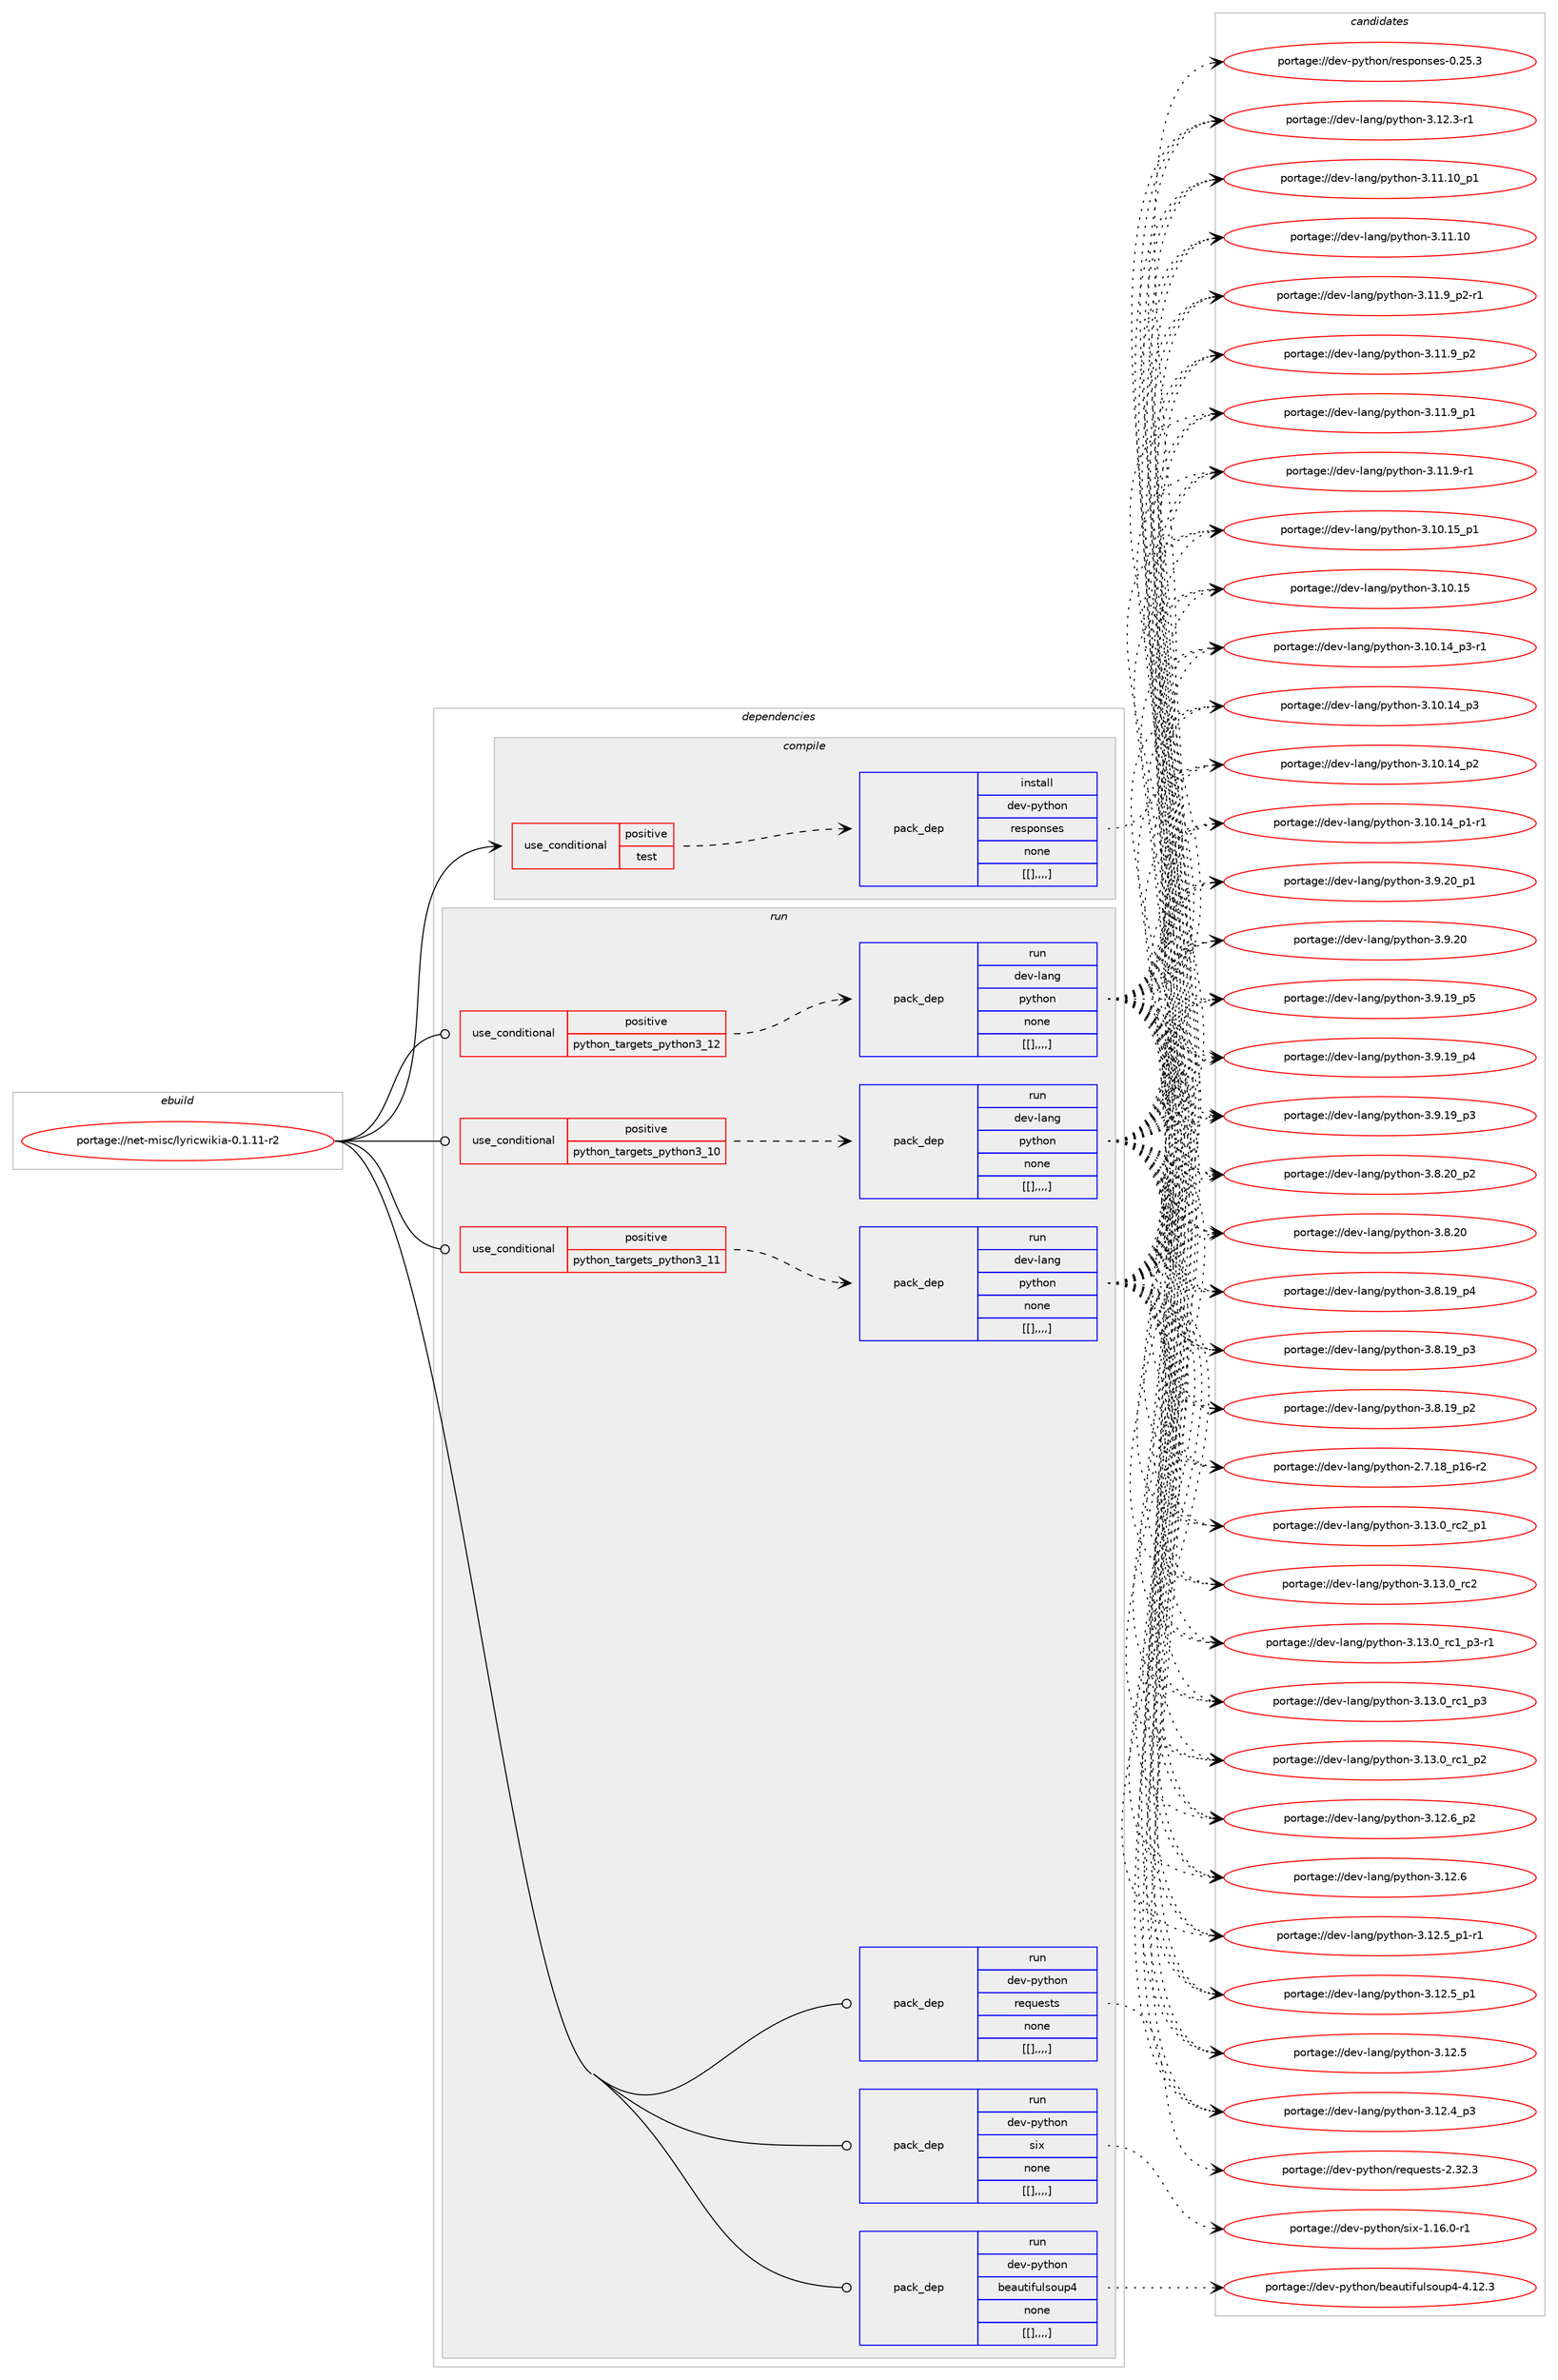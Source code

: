 digraph prolog {

# *************
# Graph options
# *************

newrank=true;
concentrate=true;
compound=true;
graph [rankdir=LR,fontname=Helvetica,fontsize=10,ranksep=1.5];#, ranksep=2.5, nodesep=0.2];
edge  [arrowhead=vee];
node  [fontname=Helvetica,fontsize=10];

# **********
# The ebuild
# **********

subgraph cluster_leftcol {
color=gray;
label=<<i>ebuild</i>>;
id [label="portage://net-misc/lyricwikia-0.1.11-r2", color=red, width=4, href="../net-misc/lyricwikia-0.1.11-r2.svg"];
}

# ****************
# The dependencies
# ****************

subgraph cluster_midcol {
color=gray;
label=<<i>dependencies</i>>;
subgraph cluster_compile {
fillcolor="#eeeeee";
style=filled;
label=<<i>compile</i>>;
subgraph cond101408 {
dependency381712 [label=<<TABLE BORDER="0" CELLBORDER="1" CELLSPACING="0" CELLPADDING="4"><TR><TD ROWSPAN="3" CELLPADDING="10">use_conditional</TD></TR><TR><TD>positive</TD></TR><TR><TD>test</TD></TR></TABLE>>, shape=none, color=red];
subgraph pack277597 {
dependency381713 [label=<<TABLE BORDER="0" CELLBORDER="1" CELLSPACING="0" CELLPADDING="4" WIDTH="220"><TR><TD ROWSPAN="6" CELLPADDING="30">pack_dep</TD></TR><TR><TD WIDTH="110">install</TD></TR><TR><TD>dev-python</TD></TR><TR><TD>responses</TD></TR><TR><TD>none</TD></TR><TR><TD>[[],,,,]</TD></TR></TABLE>>, shape=none, color=blue];
}
dependency381712:e -> dependency381713:w [weight=20,style="dashed",arrowhead="vee"];
}
id:e -> dependency381712:w [weight=20,style="solid",arrowhead="vee"];
}
subgraph cluster_compileandrun {
fillcolor="#eeeeee";
style=filled;
label=<<i>compile and run</i>>;
}
subgraph cluster_run {
fillcolor="#eeeeee";
style=filled;
label=<<i>run</i>>;
subgraph cond101409 {
dependency381714 [label=<<TABLE BORDER="0" CELLBORDER="1" CELLSPACING="0" CELLPADDING="4"><TR><TD ROWSPAN="3" CELLPADDING="10">use_conditional</TD></TR><TR><TD>positive</TD></TR><TR><TD>python_targets_python3_10</TD></TR></TABLE>>, shape=none, color=red];
subgraph pack277598 {
dependency381715 [label=<<TABLE BORDER="0" CELLBORDER="1" CELLSPACING="0" CELLPADDING="4" WIDTH="220"><TR><TD ROWSPAN="6" CELLPADDING="30">pack_dep</TD></TR><TR><TD WIDTH="110">run</TD></TR><TR><TD>dev-lang</TD></TR><TR><TD>python</TD></TR><TR><TD>none</TD></TR><TR><TD>[[],,,,]</TD></TR></TABLE>>, shape=none, color=blue];
}
dependency381714:e -> dependency381715:w [weight=20,style="dashed",arrowhead="vee"];
}
id:e -> dependency381714:w [weight=20,style="solid",arrowhead="odot"];
subgraph cond101410 {
dependency381716 [label=<<TABLE BORDER="0" CELLBORDER="1" CELLSPACING="0" CELLPADDING="4"><TR><TD ROWSPAN="3" CELLPADDING="10">use_conditional</TD></TR><TR><TD>positive</TD></TR><TR><TD>python_targets_python3_11</TD></TR></TABLE>>, shape=none, color=red];
subgraph pack277599 {
dependency381717 [label=<<TABLE BORDER="0" CELLBORDER="1" CELLSPACING="0" CELLPADDING="4" WIDTH="220"><TR><TD ROWSPAN="6" CELLPADDING="30">pack_dep</TD></TR><TR><TD WIDTH="110">run</TD></TR><TR><TD>dev-lang</TD></TR><TR><TD>python</TD></TR><TR><TD>none</TD></TR><TR><TD>[[],,,,]</TD></TR></TABLE>>, shape=none, color=blue];
}
dependency381716:e -> dependency381717:w [weight=20,style="dashed",arrowhead="vee"];
}
id:e -> dependency381716:w [weight=20,style="solid",arrowhead="odot"];
subgraph cond101411 {
dependency381718 [label=<<TABLE BORDER="0" CELLBORDER="1" CELLSPACING="0" CELLPADDING="4"><TR><TD ROWSPAN="3" CELLPADDING="10">use_conditional</TD></TR><TR><TD>positive</TD></TR><TR><TD>python_targets_python3_12</TD></TR></TABLE>>, shape=none, color=red];
subgraph pack277600 {
dependency381719 [label=<<TABLE BORDER="0" CELLBORDER="1" CELLSPACING="0" CELLPADDING="4" WIDTH="220"><TR><TD ROWSPAN="6" CELLPADDING="30">pack_dep</TD></TR><TR><TD WIDTH="110">run</TD></TR><TR><TD>dev-lang</TD></TR><TR><TD>python</TD></TR><TR><TD>none</TD></TR><TR><TD>[[],,,,]</TD></TR></TABLE>>, shape=none, color=blue];
}
dependency381718:e -> dependency381719:w [weight=20,style="dashed",arrowhead="vee"];
}
id:e -> dependency381718:w [weight=20,style="solid",arrowhead="odot"];
subgraph pack277601 {
dependency381720 [label=<<TABLE BORDER="0" CELLBORDER="1" CELLSPACING="0" CELLPADDING="4" WIDTH="220"><TR><TD ROWSPAN="6" CELLPADDING="30">pack_dep</TD></TR><TR><TD WIDTH="110">run</TD></TR><TR><TD>dev-python</TD></TR><TR><TD>beautifulsoup4</TD></TR><TR><TD>none</TD></TR><TR><TD>[[],,,,]</TD></TR></TABLE>>, shape=none, color=blue];
}
id:e -> dependency381720:w [weight=20,style="solid",arrowhead="odot"];
subgraph pack277602 {
dependency381721 [label=<<TABLE BORDER="0" CELLBORDER="1" CELLSPACING="0" CELLPADDING="4" WIDTH="220"><TR><TD ROWSPAN="6" CELLPADDING="30">pack_dep</TD></TR><TR><TD WIDTH="110">run</TD></TR><TR><TD>dev-python</TD></TR><TR><TD>requests</TD></TR><TR><TD>none</TD></TR><TR><TD>[[],,,,]</TD></TR></TABLE>>, shape=none, color=blue];
}
id:e -> dependency381721:w [weight=20,style="solid",arrowhead="odot"];
subgraph pack277603 {
dependency381722 [label=<<TABLE BORDER="0" CELLBORDER="1" CELLSPACING="0" CELLPADDING="4" WIDTH="220"><TR><TD ROWSPAN="6" CELLPADDING="30">pack_dep</TD></TR><TR><TD WIDTH="110">run</TD></TR><TR><TD>dev-python</TD></TR><TR><TD>six</TD></TR><TR><TD>none</TD></TR><TR><TD>[[],,,,]</TD></TR></TABLE>>, shape=none, color=blue];
}
id:e -> dependency381722:w [weight=20,style="solid",arrowhead="odot"];
}
}

# **************
# The candidates
# **************

subgraph cluster_choices {
rank=same;
color=gray;
label=<<i>candidates</i>>;

subgraph choice277597 {
color=black;
nodesep=1;
choice100101118451121211161041111104711410111511211111011510111545484650534651 [label="portage://dev-python/responses-0.25.3", color=red, width=4,href="../dev-python/responses-0.25.3.svg"];
dependency381713:e -> choice100101118451121211161041111104711410111511211111011510111545484650534651:w [style=dotted,weight="100"];
}
subgraph choice277598 {
color=black;
nodesep=1;
choice100101118451089711010347112121116104111110455146495146489511499509511249 [label="portage://dev-lang/python-3.13.0_rc2_p1", color=red, width=4,href="../dev-lang/python-3.13.0_rc2_p1.svg"];
choice10010111845108971101034711212111610411111045514649514648951149950 [label="portage://dev-lang/python-3.13.0_rc2", color=red, width=4,href="../dev-lang/python-3.13.0_rc2.svg"];
choice1001011184510897110103471121211161041111104551464951464895114994995112514511449 [label="portage://dev-lang/python-3.13.0_rc1_p3-r1", color=red, width=4,href="../dev-lang/python-3.13.0_rc1_p3-r1.svg"];
choice100101118451089711010347112121116104111110455146495146489511499499511251 [label="portage://dev-lang/python-3.13.0_rc1_p3", color=red, width=4,href="../dev-lang/python-3.13.0_rc1_p3.svg"];
choice100101118451089711010347112121116104111110455146495146489511499499511250 [label="portage://dev-lang/python-3.13.0_rc1_p2", color=red, width=4,href="../dev-lang/python-3.13.0_rc1_p2.svg"];
choice100101118451089711010347112121116104111110455146495046549511250 [label="portage://dev-lang/python-3.12.6_p2", color=red, width=4,href="../dev-lang/python-3.12.6_p2.svg"];
choice10010111845108971101034711212111610411111045514649504654 [label="portage://dev-lang/python-3.12.6", color=red, width=4,href="../dev-lang/python-3.12.6.svg"];
choice1001011184510897110103471121211161041111104551464950465395112494511449 [label="portage://dev-lang/python-3.12.5_p1-r1", color=red, width=4,href="../dev-lang/python-3.12.5_p1-r1.svg"];
choice100101118451089711010347112121116104111110455146495046539511249 [label="portage://dev-lang/python-3.12.5_p1", color=red, width=4,href="../dev-lang/python-3.12.5_p1.svg"];
choice10010111845108971101034711212111610411111045514649504653 [label="portage://dev-lang/python-3.12.5", color=red, width=4,href="../dev-lang/python-3.12.5.svg"];
choice100101118451089711010347112121116104111110455146495046529511251 [label="portage://dev-lang/python-3.12.4_p3", color=red, width=4,href="../dev-lang/python-3.12.4_p3.svg"];
choice100101118451089711010347112121116104111110455146495046514511449 [label="portage://dev-lang/python-3.12.3-r1", color=red, width=4,href="../dev-lang/python-3.12.3-r1.svg"];
choice10010111845108971101034711212111610411111045514649494649489511249 [label="portage://dev-lang/python-3.11.10_p1", color=red, width=4,href="../dev-lang/python-3.11.10_p1.svg"];
choice1001011184510897110103471121211161041111104551464949464948 [label="portage://dev-lang/python-3.11.10", color=red, width=4,href="../dev-lang/python-3.11.10.svg"];
choice1001011184510897110103471121211161041111104551464949465795112504511449 [label="portage://dev-lang/python-3.11.9_p2-r1", color=red, width=4,href="../dev-lang/python-3.11.9_p2-r1.svg"];
choice100101118451089711010347112121116104111110455146494946579511250 [label="portage://dev-lang/python-3.11.9_p2", color=red, width=4,href="../dev-lang/python-3.11.9_p2.svg"];
choice100101118451089711010347112121116104111110455146494946579511249 [label="portage://dev-lang/python-3.11.9_p1", color=red, width=4,href="../dev-lang/python-3.11.9_p1.svg"];
choice100101118451089711010347112121116104111110455146494946574511449 [label="portage://dev-lang/python-3.11.9-r1", color=red, width=4,href="../dev-lang/python-3.11.9-r1.svg"];
choice10010111845108971101034711212111610411111045514649484649539511249 [label="portage://dev-lang/python-3.10.15_p1", color=red, width=4,href="../dev-lang/python-3.10.15_p1.svg"];
choice1001011184510897110103471121211161041111104551464948464953 [label="portage://dev-lang/python-3.10.15", color=red, width=4,href="../dev-lang/python-3.10.15.svg"];
choice100101118451089711010347112121116104111110455146494846495295112514511449 [label="portage://dev-lang/python-3.10.14_p3-r1", color=red, width=4,href="../dev-lang/python-3.10.14_p3-r1.svg"];
choice10010111845108971101034711212111610411111045514649484649529511251 [label="portage://dev-lang/python-3.10.14_p3", color=red, width=4,href="../dev-lang/python-3.10.14_p3.svg"];
choice10010111845108971101034711212111610411111045514649484649529511250 [label="portage://dev-lang/python-3.10.14_p2", color=red, width=4,href="../dev-lang/python-3.10.14_p2.svg"];
choice100101118451089711010347112121116104111110455146494846495295112494511449 [label="portage://dev-lang/python-3.10.14_p1-r1", color=red, width=4,href="../dev-lang/python-3.10.14_p1-r1.svg"];
choice100101118451089711010347112121116104111110455146574650489511249 [label="portage://dev-lang/python-3.9.20_p1", color=red, width=4,href="../dev-lang/python-3.9.20_p1.svg"];
choice10010111845108971101034711212111610411111045514657465048 [label="portage://dev-lang/python-3.9.20", color=red, width=4,href="../dev-lang/python-3.9.20.svg"];
choice100101118451089711010347112121116104111110455146574649579511253 [label="portage://dev-lang/python-3.9.19_p5", color=red, width=4,href="../dev-lang/python-3.9.19_p5.svg"];
choice100101118451089711010347112121116104111110455146574649579511252 [label="portage://dev-lang/python-3.9.19_p4", color=red, width=4,href="../dev-lang/python-3.9.19_p4.svg"];
choice100101118451089711010347112121116104111110455146574649579511251 [label="portage://dev-lang/python-3.9.19_p3", color=red, width=4,href="../dev-lang/python-3.9.19_p3.svg"];
choice100101118451089711010347112121116104111110455146564650489511250 [label="portage://dev-lang/python-3.8.20_p2", color=red, width=4,href="../dev-lang/python-3.8.20_p2.svg"];
choice10010111845108971101034711212111610411111045514656465048 [label="portage://dev-lang/python-3.8.20", color=red, width=4,href="../dev-lang/python-3.8.20.svg"];
choice100101118451089711010347112121116104111110455146564649579511252 [label="portage://dev-lang/python-3.8.19_p4", color=red, width=4,href="../dev-lang/python-3.8.19_p4.svg"];
choice100101118451089711010347112121116104111110455146564649579511251 [label="portage://dev-lang/python-3.8.19_p3", color=red, width=4,href="../dev-lang/python-3.8.19_p3.svg"];
choice100101118451089711010347112121116104111110455146564649579511250 [label="portage://dev-lang/python-3.8.19_p2", color=red, width=4,href="../dev-lang/python-3.8.19_p2.svg"];
choice100101118451089711010347112121116104111110455046554649569511249544511450 [label="portage://dev-lang/python-2.7.18_p16-r2", color=red, width=4,href="../dev-lang/python-2.7.18_p16-r2.svg"];
dependency381715:e -> choice100101118451089711010347112121116104111110455146495146489511499509511249:w [style=dotted,weight="100"];
dependency381715:e -> choice10010111845108971101034711212111610411111045514649514648951149950:w [style=dotted,weight="100"];
dependency381715:e -> choice1001011184510897110103471121211161041111104551464951464895114994995112514511449:w [style=dotted,weight="100"];
dependency381715:e -> choice100101118451089711010347112121116104111110455146495146489511499499511251:w [style=dotted,weight="100"];
dependency381715:e -> choice100101118451089711010347112121116104111110455146495146489511499499511250:w [style=dotted,weight="100"];
dependency381715:e -> choice100101118451089711010347112121116104111110455146495046549511250:w [style=dotted,weight="100"];
dependency381715:e -> choice10010111845108971101034711212111610411111045514649504654:w [style=dotted,weight="100"];
dependency381715:e -> choice1001011184510897110103471121211161041111104551464950465395112494511449:w [style=dotted,weight="100"];
dependency381715:e -> choice100101118451089711010347112121116104111110455146495046539511249:w [style=dotted,weight="100"];
dependency381715:e -> choice10010111845108971101034711212111610411111045514649504653:w [style=dotted,weight="100"];
dependency381715:e -> choice100101118451089711010347112121116104111110455146495046529511251:w [style=dotted,weight="100"];
dependency381715:e -> choice100101118451089711010347112121116104111110455146495046514511449:w [style=dotted,weight="100"];
dependency381715:e -> choice10010111845108971101034711212111610411111045514649494649489511249:w [style=dotted,weight="100"];
dependency381715:e -> choice1001011184510897110103471121211161041111104551464949464948:w [style=dotted,weight="100"];
dependency381715:e -> choice1001011184510897110103471121211161041111104551464949465795112504511449:w [style=dotted,weight="100"];
dependency381715:e -> choice100101118451089711010347112121116104111110455146494946579511250:w [style=dotted,weight="100"];
dependency381715:e -> choice100101118451089711010347112121116104111110455146494946579511249:w [style=dotted,weight="100"];
dependency381715:e -> choice100101118451089711010347112121116104111110455146494946574511449:w [style=dotted,weight="100"];
dependency381715:e -> choice10010111845108971101034711212111610411111045514649484649539511249:w [style=dotted,weight="100"];
dependency381715:e -> choice1001011184510897110103471121211161041111104551464948464953:w [style=dotted,weight="100"];
dependency381715:e -> choice100101118451089711010347112121116104111110455146494846495295112514511449:w [style=dotted,weight="100"];
dependency381715:e -> choice10010111845108971101034711212111610411111045514649484649529511251:w [style=dotted,weight="100"];
dependency381715:e -> choice10010111845108971101034711212111610411111045514649484649529511250:w [style=dotted,weight="100"];
dependency381715:e -> choice100101118451089711010347112121116104111110455146494846495295112494511449:w [style=dotted,weight="100"];
dependency381715:e -> choice100101118451089711010347112121116104111110455146574650489511249:w [style=dotted,weight="100"];
dependency381715:e -> choice10010111845108971101034711212111610411111045514657465048:w [style=dotted,weight="100"];
dependency381715:e -> choice100101118451089711010347112121116104111110455146574649579511253:w [style=dotted,weight="100"];
dependency381715:e -> choice100101118451089711010347112121116104111110455146574649579511252:w [style=dotted,weight="100"];
dependency381715:e -> choice100101118451089711010347112121116104111110455146574649579511251:w [style=dotted,weight="100"];
dependency381715:e -> choice100101118451089711010347112121116104111110455146564650489511250:w [style=dotted,weight="100"];
dependency381715:e -> choice10010111845108971101034711212111610411111045514656465048:w [style=dotted,weight="100"];
dependency381715:e -> choice100101118451089711010347112121116104111110455146564649579511252:w [style=dotted,weight="100"];
dependency381715:e -> choice100101118451089711010347112121116104111110455146564649579511251:w [style=dotted,weight="100"];
dependency381715:e -> choice100101118451089711010347112121116104111110455146564649579511250:w [style=dotted,weight="100"];
dependency381715:e -> choice100101118451089711010347112121116104111110455046554649569511249544511450:w [style=dotted,weight="100"];
}
subgraph choice277599 {
color=black;
nodesep=1;
choice100101118451089711010347112121116104111110455146495146489511499509511249 [label="portage://dev-lang/python-3.13.0_rc2_p1", color=red, width=4,href="../dev-lang/python-3.13.0_rc2_p1.svg"];
choice10010111845108971101034711212111610411111045514649514648951149950 [label="portage://dev-lang/python-3.13.0_rc2", color=red, width=4,href="../dev-lang/python-3.13.0_rc2.svg"];
choice1001011184510897110103471121211161041111104551464951464895114994995112514511449 [label="portage://dev-lang/python-3.13.0_rc1_p3-r1", color=red, width=4,href="../dev-lang/python-3.13.0_rc1_p3-r1.svg"];
choice100101118451089711010347112121116104111110455146495146489511499499511251 [label="portage://dev-lang/python-3.13.0_rc1_p3", color=red, width=4,href="../dev-lang/python-3.13.0_rc1_p3.svg"];
choice100101118451089711010347112121116104111110455146495146489511499499511250 [label="portage://dev-lang/python-3.13.0_rc1_p2", color=red, width=4,href="../dev-lang/python-3.13.0_rc1_p2.svg"];
choice100101118451089711010347112121116104111110455146495046549511250 [label="portage://dev-lang/python-3.12.6_p2", color=red, width=4,href="../dev-lang/python-3.12.6_p2.svg"];
choice10010111845108971101034711212111610411111045514649504654 [label="portage://dev-lang/python-3.12.6", color=red, width=4,href="../dev-lang/python-3.12.6.svg"];
choice1001011184510897110103471121211161041111104551464950465395112494511449 [label="portage://dev-lang/python-3.12.5_p1-r1", color=red, width=4,href="../dev-lang/python-3.12.5_p1-r1.svg"];
choice100101118451089711010347112121116104111110455146495046539511249 [label="portage://dev-lang/python-3.12.5_p1", color=red, width=4,href="../dev-lang/python-3.12.5_p1.svg"];
choice10010111845108971101034711212111610411111045514649504653 [label="portage://dev-lang/python-3.12.5", color=red, width=4,href="../dev-lang/python-3.12.5.svg"];
choice100101118451089711010347112121116104111110455146495046529511251 [label="portage://dev-lang/python-3.12.4_p3", color=red, width=4,href="../dev-lang/python-3.12.4_p3.svg"];
choice100101118451089711010347112121116104111110455146495046514511449 [label="portage://dev-lang/python-3.12.3-r1", color=red, width=4,href="../dev-lang/python-3.12.3-r1.svg"];
choice10010111845108971101034711212111610411111045514649494649489511249 [label="portage://dev-lang/python-3.11.10_p1", color=red, width=4,href="../dev-lang/python-3.11.10_p1.svg"];
choice1001011184510897110103471121211161041111104551464949464948 [label="portage://dev-lang/python-3.11.10", color=red, width=4,href="../dev-lang/python-3.11.10.svg"];
choice1001011184510897110103471121211161041111104551464949465795112504511449 [label="portage://dev-lang/python-3.11.9_p2-r1", color=red, width=4,href="../dev-lang/python-3.11.9_p2-r1.svg"];
choice100101118451089711010347112121116104111110455146494946579511250 [label="portage://dev-lang/python-3.11.9_p2", color=red, width=4,href="../dev-lang/python-3.11.9_p2.svg"];
choice100101118451089711010347112121116104111110455146494946579511249 [label="portage://dev-lang/python-3.11.9_p1", color=red, width=4,href="../dev-lang/python-3.11.9_p1.svg"];
choice100101118451089711010347112121116104111110455146494946574511449 [label="portage://dev-lang/python-3.11.9-r1", color=red, width=4,href="../dev-lang/python-3.11.9-r1.svg"];
choice10010111845108971101034711212111610411111045514649484649539511249 [label="portage://dev-lang/python-3.10.15_p1", color=red, width=4,href="../dev-lang/python-3.10.15_p1.svg"];
choice1001011184510897110103471121211161041111104551464948464953 [label="portage://dev-lang/python-3.10.15", color=red, width=4,href="../dev-lang/python-3.10.15.svg"];
choice100101118451089711010347112121116104111110455146494846495295112514511449 [label="portage://dev-lang/python-3.10.14_p3-r1", color=red, width=4,href="../dev-lang/python-3.10.14_p3-r1.svg"];
choice10010111845108971101034711212111610411111045514649484649529511251 [label="portage://dev-lang/python-3.10.14_p3", color=red, width=4,href="../dev-lang/python-3.10.14_p3.svg"];
choice10010111845108971101034711212111610411111045514649484649529511250 [label="portage://dev-lang/python-3.10.14_p2", color=red, width=4,href="../dev-lang/python-3.10.14_p2.svg"];
choice100101118451089711010347112121116104111110455146494846495295112494511449 [label="portage://dev-lang/python-3.10.14_p1-r1", color=red, width=4,href="../dev-lang/python-3.10.14_p1-r1.svg"];
choice100101118451089711010347112121116104111110455146574650489511249 [label="portage://dev-lang/python-3.9.20_p1", color=red, width=4,href="../dev-lang/python-3.9.20_p1.svg"];
choice10010111845108971101034711212111610411111045514657465048 [label="portage://dev-lang/python-3.9.20", color=red, width=4,href="../dev-lang/python-3.9.20.svg"];
choice100101118451089711010347112121116104111110455146574649579511253 [label="portage://dev-lang/python-3.9.19_p5", color=red, width=4,href="../dev-lang/python-3.9.19_p5.svg"];
choice100101118451089711010347112121116104111110455146574649579511252 [label="portage://dev-lang/python-3.9.19_p4", color=red, width=4,href="../dev-lang/python-3.9.19_p4.svg"];
choice100101118451089711010347112121116104111110455146574649579511251 [label="portage://dev-lang/python-3.9.19_p3", color=red, width=4,href="../dev-lang/python-3.9.19_p3.svg"];
choice100101118451089711010347112121116104111110455146564650489511250 [label="portage://dev-lang/python-3.8.20_p2", color=red, width=4,href="../dev-lang/python-3.8.20_p2.svg"];
choice10010111845108971101034711212111610411111045514656465048 [label="portage://dev-lang/python-3.8.20", color=red, width=4,href="../dev-lang/python-3.8.20.svg"];
choice100101118451089711010347112121116104111110455146564649579511252 [label="portage://dev-lang/python-3.8.19_p4", color=red, width=4,href="../dev-lang/python-3.8.19_p4.svg"];
choice100101118451089711010347112121116104111110455146564649579511251 [label="portage://dev-lang/python-3.8.19_p3", color=red, width=4,href="../dev-lang/python-3.8.19_p3.svg"];
choice100101118451089711010347112121116104111110455146564649579511250 [label="portage://dev-lang/python-3.8.19_p2", color=red, width=4,href="../dev-lang/python-3.8.19_p2.svg"];
choice100101118451089711010347112121116104111110455046554649569511249544511450 [label="portage://dev-lang/python-2.7.18_p16-r2", color=red, width=4,href="../dev-lang/python-2.7.18_p16-r2.svg"];
dependency381717:e -> choice100101118451089711010347112121116104111110455146495146489511499509511249:w [style=dotted,weight="100"];
dependency381717:e -> choice10010111845108971101034711212111610411111045514649514648951149950:w [style=dotted,weight="100"];
dependency381717:e -> choice1001011184510897110103471121211161041111104551464951464895114994995112514511449:w [style=dotted,weight="100"];
dependency381717:e -> choice100101118451089711010347112121116104111110455146495146489511499499511251:w [style=dotted,weight="100"];
dependency381717:e -> choice100101118451089711010347112121116104111110455146495146489511499499511250:w [style=dotted,weight="100"];
dependency381717:e -> choice100101118451089711010347112121116104111110455146495046549511250:w [style=dotted,weight="100"];
dependency381717:e -> choice10010111845108971101034711212111610411111045514649504654:w [style=dotted,weight="100"];
dependency381717:e -> choice1001011184510897110103471121211161041111104551464950465395112494511449:w [style=dotted,weight="100"];
dependency381717:e -> choice100101118451089711010347112121116104111110455146495046539511249:w [style=dotted,weight="100"];
dependency381717:e -> choice10010111845108971101034711212111610411111045514649504653:w [style=dotted,weight="100"];
dependency381717:e -> choice100101118451089711010347112121116104111110455146495046529511251:w [style=dotted,weight="100"];
dependency381717:e -> choice100101118451089711010347112121116104111110455146495046514511449:w [style=dotted,weight="100"];
dependency381717:e -> choice10010111845108971101034711212111610411111045514649494649489511249:w [style=dotted,weight="100"];
dependency381717:e -> choice1001011184510897110103471121211161041111104551464949464948:w [style=dotted,weight="100"];
dependency381717:e -> choice1001011184510897110103471121211161041111104551464949465795112504511449:w [style=dotted,weight="100"];
dependency381717:e -> choice100101118451089711010347112121116104111110455146494946579511250:w [style=dotted,weight="100"];
dependency381717:e -> choice100101118451089711010347112121116104111110455146494946579511249:w [style=dotted,weight="100"];
dependency381717:e -> choice100101118451089711010347112121116104111110455146494946574511449:w [style=dotted,weight="100"];
dependency381717:e -> choice10010111845108971101034711212111610411111045514649484649539511249:w [style=dotted,weight="100"];
dependency381717:e -> choice1001011184510897110103471121211161041111104551464948464953:w [style=dotted,weight="100"];
dependency381717:e -> choice100101118451089711010347112121116104111110455146494846495295112514511449:w [style=dotted,weight="100"];
dependency381717:e -> choice10010111845108971101034711212111610411111045514649484649529511251:w [style=dotted,weight="100"];
dependency381717:e -> choice10010111845108971101034711212111610411111045514649484649529511250:w [style=dotted,weight="100"];
dependency381717:e -> choice100101118451089711010347112121116104111110455146494846495295112494511449:w [style=dotted,weight="100"];
dependency381717:e -> choice100101118451089711010347112121116104111110455146574650489511249:w [style=dotted,weight="100"];
dependency381717:e -> choice10010111845108971101034711212111610411111045514657465048:w [style=dotted,weight="100"];
dependency381717:e -> choice100101118451089711010347112121116104111110455146574649579511253:w [style=dotted,weight="100"];
dependency381717:e -> choice100101118451089711010347112121116104111110455146574649579511252:w [style=dotted,weight="100"];
dependency381717:e -> choice100101118451089711010347112121116104111110455146574649579511251:w [style=dotted,weight="100"];
dependency381717:e -> choice100101118451089711010347112121116104111110455146564650489511250:w [style=dotted,weight="100"];
dependency381717:e -> choice10010111845108971101034711212111610411111045514656465048:w [style=dotted,weight="100"];
dependency381717:e -> choice100101118451089711010347112121116104111110455146564649579511252:w [style=dotted,weight="100"];
dependency381717:e -> choice100101118451089711010347112121116104111110455146564649579511251:w [style=dotted,weight="100"];
dependency381717:e -> choice100101118451089711010347112121116104111110455146564649579511250:w [style=dotted,weight="100"];
dependency381717:e -> choice100101118451089711010347112121116104111110455046554649569511249544511450:w [style=dotted,weight="100"];
}
subgraph choice277600 {
color=black;
nodesep=1;
choice100101118451089711010347112121116104111110455146495146489511499509511249 [label="portage://dev-lang/python-3.13.0_rc2_p1", color=red, width=4,href="../dev-lang/python-3.13.0_rc2_p1.svg"];
choice10010111845108971101034711212111610411111045514649514648951149950 [label="portage://dev-lang/python-3.13.0_rc2", color=red, width=4,href="../dev-lang/python-3.13.0_rc2.svg"];
choice1001011184510897110103471121211161041111104551464951464895114994995112514511449 [label="portage://dev-lang/python-3.13.0_rc1_p3-r1", color=red, width=4,href="../dev-lang/python-3.13.0_rc1_p3-r1.svg"];
choice100101118451089711010347112121116104111110455146495146489511499499511251 [label="portage://dev-lang/python-3.13.0_rc1_p3", color=red, width=4,href="../dev-lang/python-3.13.0_rc1_p3.svg"];
choice100101118451089711010347112121116104111110455146495146489511499499511250 [label="portage://dev-lang/python-3.13.0_rc1_p2", color=red, width=4,href="../dev-lang/python-3.13.0_rc1_p2.svg"];
choice100101118451089711010347112121116104111110455146495046549511250 [label="portage://dev-lang/python-3.12.6_p2", color=red, width=4,href="../dev-lang/python-3.12.6_p2.svg"];
choice10010111845108971101034711212111610411111045514649504654 [label="portage://dev-lang/python-3.12.6", color=red, width=4,href="../dev-lang/python-3.12.6.svg"];
choice1001011184510897110103471121211161041111104551464950465395112494511449 [label="portage://dev-lang/python-3.12.5_p1-r1", color=red, width=4,href="../dev-lang/python-3.12.5_p1-r1.svg"];
choice100101118451089711010347112121116104111110455146495046539511249 [label="portage://dev-lang/python-3.12.5_p1", color=red, width=4,href="../dev-lang/python-3.12.5_p1.svg"];
choice10010111845108971101034711212111610411111045514649504653 [label="portage://dev-lang/python-3.12.5", color=red, width=4,href="../dev-lang/python-3.12.5.svg"];
choice100101118451089711010347112121116104111110455146495046529511251 [label="portage://dev-lang/python-3.12.4_p3", color=red, width=4,href="../dev-lang/python-3.12.4_p3.svg"];
choice100101118451089711010347112121116104111110455146495046514511449 [label="portage://dev-lang/python-3.12.3-r1", color=red, width=4,href="../dev-lang/python-3.12.3-r1.svg"];
choice10010111845108971101034711212111610411111045514649494649489511249 [label="portage://dev-lang/python-3.11.10_p1", color=red, width=4,href="../dev-lang/python-3.11.10_p1.svg"];
choice1001011184510897110103471121211161041111104551464949464948 [label="portage://dev-lang/python-3.11.10", color=red, width=4,href="../dev-lang/python-3.11.10.svg"];
choice1001011184510897110103471121211161041111104551464949465795112504511449 [label="portage://dev-lang/python-3.11.9_p2-r1", color=red, width=4,href="../dev-lang/python-3.11.9_p2-r1.svg"];
choice100101118451089711010347112121116104111110455146494946579511250 [label="portage://dev-lang/python-3.11.9_p2", color=red, width=4,href="../dev-lang/python-3.11.9_p2.svg"];
choice100101118451089711010347112121116104111110455146494946579511249 [label="portage://dev-lang/python-3.11.9_p1", color=red, width=4,href="../dev-lang/python-3.11.9_p1.svg"];
choice100101118451089711010347112121116104111110455146494946574511449 [label="portage://dev-lang/python-3.11.9-r1", color=red, width=4,href="../dev-lang/python-3.11.9-r1.svg"];
choice10010111845108971101034711212111610411111045514649484649539511249 [label="portage://dev-lang/python-3.10.15_p1", color=red, width=4,href="../dev-lang/python-3.10.15_p1.svg"];
choice1001011184510897110103471121211161041111104551464948464953 [label="portage://dev-lang/python-3.10.15", color=red, width=4,href="../dev-lang/python-3.10.15.svg"];
choice100101118451089711010347112121116104111110455146494846495295112514511449 [label="portage://dev-lang/python-3.10.14_p3-r1", color=red, width=4,href="../dev-lang/python-3.10.14_p3-r1.svg"];
choice10010111845108971101034711212111610411111045514649484649529511251 [label="portage://dev-lang/python-3.10.14_p3", color=red, width=4,href="../dev-lang/python-3.10.14_p3.svg"];
choice10010111845108971101034711212111610411111045514649484649529511250 [label="portage://dev-lang/python-3.10.14_p2", color=red, width=4,href="../dev-lang/python-3.10.14_p2.svg"];
choice100101118451089711010347112121116104111110455146494846495295112494511449 [label="portage://dev-lang/python-3.10.14_p1-r1", color=red, width=4,href="../dev-lang/python-3.10.14_p1-r1.svg"];
choice100101118451089711010347112121116104111110455146574650489511249 [label="portage://dev-lang/python-3.9.20_p1", color=red, width=4,href="../dev-lang/python-3.9.20_p1.svg"];
choice10010111845108971101034711212111610411111045514657465048 [label="portage://dev-lang/python-3.9.20", color=red, width=4,href="../dev-lang/python-3.9.20.svg"];
choice100101118451089711010347112121116104111110455146574649579511253 [label="portage://dev-lang/python-3.9.19_p5", color=red, width=4,href="../dev-lang/python-3.9.19_p5.svg"];
choice100101118451089711010347112121116104111110455146574649579511252 [label="portage://dev-lang/python-3.9.19_p4", color=red, width=4,href="../dev-lang/python-3.9.19_p4.svg"];
choice100101118451089711010347112121116104111110455146574649579511251 [label="portage://dev-lang/python-3.9.19_p3", color=red, width=4,href="../dev-lang/python-3.9.19_p3.svg"];
choice100101118451089711010347112121116104111110455146564650489511250 [label="portage://dev-lang/python-3.8.20_p2", color=red, width=4,href="../dev-lang/python-3.8.20_p2.svg"];
choice10010111845108971101034711212111610411111045514656465048 [label="portage://dev-lang/python-3.8.20", color=red, width=4,href="../dev-lang/python-3.8.20.svg"];
choice100101118451089711010347112121116104111110455146564649579511252 [label="portage://dev-lang/python-3.8.19_p4", color=red, width=4,href="../dev-lang/python-3.8.19_p4.svg"];
choice100101118451089711010347112121116104111110455146564649579511251 [label="portage://dev-lang/python-3.8.19_p3", color=red, width=4,href="../dev-lang/python-3.8.19_p3.svg"];
choice100101118451089711010347112121116104111110455146564649579511250 [label="portage://dev-lang/python-3.8.19_p2", color=red, width=4,href="../dev-lang/python-3.8.19_p2.svg"];
choice100101118451089711010347112121116104111110455046554649569511249544511450 [label="portage://dev-lang/python-2.7.18_p16-r2", color=red, width=4,href="../dev-lang/python-2.7.18_p16-r2.svg"];
dependency381719:e -> choice100101118451089711010347112121116104111110455146495146489511499509511249:w [style=dotted,weight="100"];
dependency381719:e -> choice10010111845108971101034711212111610411111045514649514648951149950:w [style=dotted,weight="100"];
dependency381719:e -> choice1001011184510897110103471121211161041111104551464951464895114994995112514511449:w [style=dotted,weight="100"];
dependency381719:e -> choice100101118451089711010347112121116104111110455146495146489511499499511251:w [style=dotted,weight="100"];
dependency381719:e -> choice100101118451089711010347112121116104111110455146495146489511499499511250:w [style=dotted,weight="100"];
dependency381719:e -> choice100101118451089711010347112121116104111110455146495046549511250:w [style=dotted,weight="100"];
dependency381719:e -> choice10010111845108971101034711212111610411111045514649504654:w [style=dotted,weight="100"];
dependency381719:e -> choice1001011184510897110103471121211161041111104551464950465395112494511449:w [style=dotted,weight="100"];
dependency381719:e -> choice100101118451089711010347112121116104111110455146495046539511249:w [style=dotted,weight="100"];
dependency381719:e -> choice10010111845108971101034711212111610411111045514649504653:w [style=dotted,weight="100"];
dependency381719:e -> choice100101118451089711010347112121116104111110455146495046529511251:w [style=dotted,weight="100"];
dependency381719:e -> choice100101118451089711010347112121116104111110455146495046514511449:w [style=dotted,weight="100"];
dependency381719:e -> choice10010111845108971101034711212111610411111045514649494649489511249:w [style=dotted,weight="100"];
dependency381719:e -> choice1001011184510897110103471121211161041111104551464949464948:w [style=dotted,weight="100"];
dependency381719:e -> choice1001011184510897110103471121211161041111104551464949465795112504511449:w [style=dotted,weight="100"];
dependency381719:e -> choice100101118451089711010347112121116104111110455146494946579511250:w [style=dotted,weight="100"];
dependency381719:e -> choice100101118451089711010347112121116104111110455146494946579511249:w [style=dotted,weight="100"];
dependency381719:e -> choice100101118451089711010347112121116104111110455146494946574511449:w [style=dotted,weight="100"];
dependency381719:e -> choice10010111845108971101034711212111610411111045514649484649539511249:w [style=dotted,weight="100"];
dependency381719:e -> choice1001011184510897110103471121211161041111104551464948464953:w [style=dotted,weight="100"];
dependency381719:e -> choice100101118451089711010347112121116104111110455146494846495295112514511449:w [style=dotted,weight="100"];
dependency381719:e -> choice10010111845108971101034711212111610411111045514649484649529511251:w [style=dotted,weight="100"];
dependency381719:e -> choice10010111845108971101034711212111610411111045514649484649529511250:w [style=dotted,weight="100"];
dependency381719:e -> choice100101118451089711010347112121116104111110455146494846495295112494511449:w [style=dotted,weight="100"];
dependency381719:e -> choice100101118451089711010347112121116104111110455146574650489511249:w [style=dotted,weight="100"];
dependency381719:e -> choice10010111845108971101034711212111610411111045514657465048:w [style=dotted,weight="100"];
dependency381719:e -> choice100101118451089711010347112121116104111110455146574649579511253:w [style=dotted,weight="100"];
dependency381719:e -> choice100101118451089711010347112121116104111110455146574649579511252:w [style=dotted,weight="100"];
dependency381719:e -> choice100101118451089711010347112121116104111110455146574649579511251:w [style=dotted,weight="100"];
dependency381719:e -> choice100101118451089711010347112121116104111110455146564650489511250:w [style=dotted,weight="100"];
dependency381719:e -> choice10010111845108971101034711212111610411111045514656465048:w [style=dotted,weight="100"];
dependency381719:e -> choice100101118451089711010347112121116104111110455146564649579511252:w [style=dotted,weight="100"];
dependency381719:e -> choice100101118451089711010347112121116104111110455146564649579511251:w [style=dotted,weight="100"];
dependency381719:e -> choice100101118451089711010347112121116104111110455146564649579511250:w [style=dotted,weight="100"];
dependency381719:e -> choice100101118451089711010347112121116104111110455046554649569511249544511450:w [style=dotted,weight="100"];
}
subgraph choice277601 {
color=black;
nodesep=1;
choice100101118451121211161041111104798101971171161051021171081151111171125245524649504651 [label="portage://dev-python/beautifulsoup4-4.12.3", color=red, width=4,href="../dev-python/beautifulsoup4-4.12.3.svg"];
dependency381720:e -> choice100101118451121211161041111104798101971171161051021171081151111171125245524649504651:w [style=dotted,weight="100"];
}
subgraph choice277602 {
color=black;
nodesep=1;
choice100101118451121211161041111104711410111311710111511611545504651504651 [label="portage://dev-python/requests-2.32.3", color=red, width=4,href="../dev-python/requests-2.32.3.svg"];
dependency381721:e -> choice100101118451121211161041111104711410111311710111511611545504651504651:w [style=dotted,weight="100"];
}
subgraph choice277603 {
color=black;
nodesep=1;
choice1001011184511212111610411111047115105120454946495446484511449 [label="portage://dev-python/six-1.16.0-r1", color=red, width=4,href="../dev-python/six-1.16.0-r1.svg"];
dependency381722:e -> choice1001011184511212111610411111047115105120454946495446484511449:w [style=dotted,weight="100"];
}
}

}
